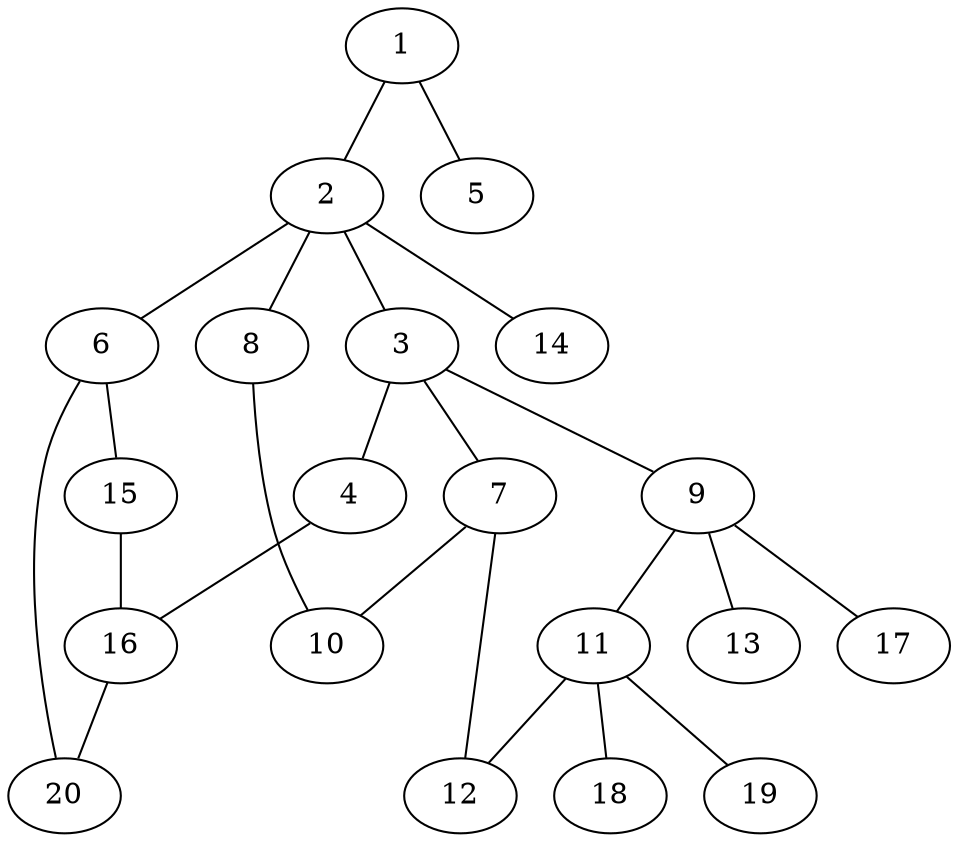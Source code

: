 graph graphname {1--2
1--5
2--3
2--6
2--8
2--14
3--4
3--7
3--9
4--16
6--15
6--20
7--10
7--12
8--10
9--11
9--13
9--17
11--12
11--18
11--19
15--16
16--20
}